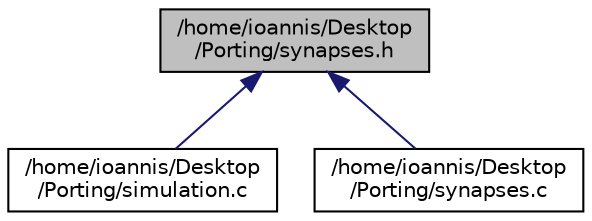 digraph "/home/ioannis/Desktop/Porting/synapses.h"
{
  edge [fontname="Helvetica",fontsize="10",labelfontname="Helvetica",labelfontsize="10"];
  node [fontname="Helvetica",fontsize="10",shape=record];
  Node1 [label="/home/ioannis/Desktop\l/Porting/synapses.h",height=0.2,width=0.4,color="black", fillcolor="grey75", style="filled", fontcolor="black"];
  Node1 -> Node2 [dir="back",color="midnightblue",fontsize="10",style="solid",fontname="Helvetica"];
  Node2 [label="/home/ioannis/Desktop\l/Porting/simulation.c",height=0.2,width=0.4,color="black", fillcolor="white", style="filled",URL="$simulation_8c.html",tooltip="Simulation main file. "];
  Node1 -> Node3 [dir="back",color="midnightblue",fontsize="10",style="solid",fontname="Helvetica"];
  Node3 [label="/home/ioannis/Desktop\l/Porting/synapses.c",height=0.2,width=0.4,color="black", fillcolor="white", style="filled",URL="$synapses_8c.html",tooltip="File containing all the functions of Synapses. "];
}
